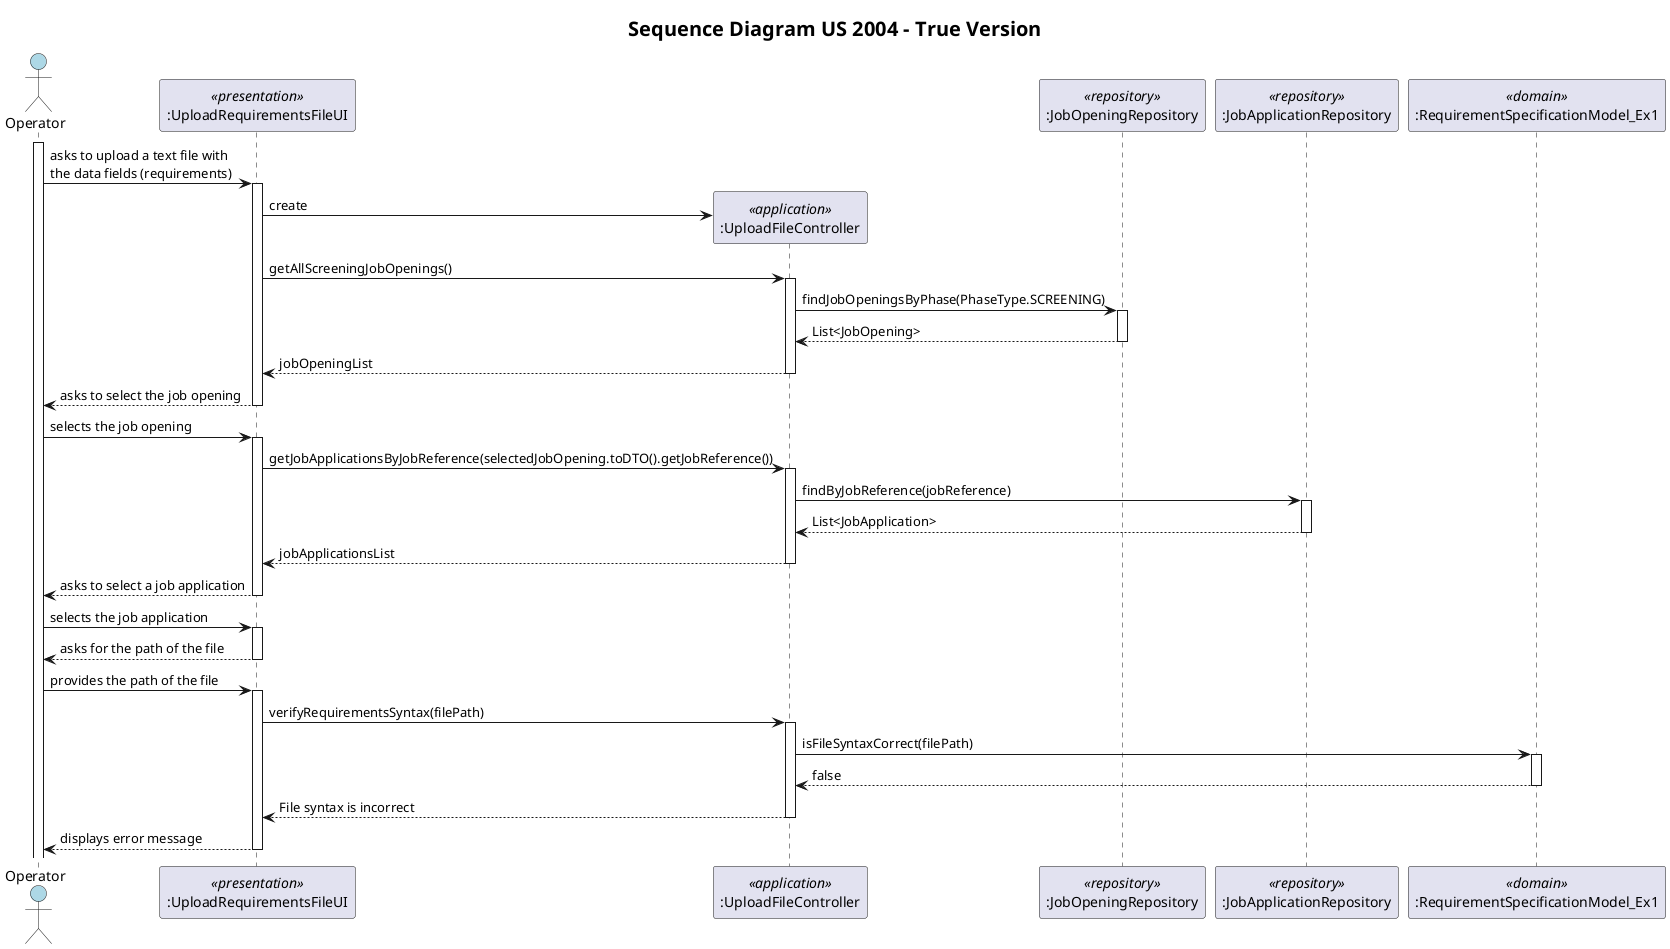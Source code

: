 @startuml
title <size:20>Sequence Diagram US 2004 - True Version</size>

'http://plantuml.com/skinparam.html
skinparam monochrome false
skinparam packageStyle rect
skinparam defaultFontName FG Virgil
skinparam shadowing false

actor Operator as Actor #lightblue
participant ":UploadRequirementsFileUI" as UI <<presentation>>
participant ":UploadFileController" as controller <<application>>
participant ":JobOpeningRepository" as openingrepo <<repository>>
participant ":JobApplicationRepository" as applicationrepo <<repository>>
participant ":RequirementSpecificationModel_Ex1" as requeriment <<domain>>

activate Actor
Actor -> UI : asks to upload a text file with \nthe data fields (requirements)
activate UI
UI -> controller**: create
UI -> controller: getAllScreeningJobOpenings()
activate controller
controller -> openingrepo: findJobOpeningsByPhase(PhaseType.SCREENING)
activate openingrepo
openingrepo --> controller: List<JobOpening>
deactivate openingrepo
controller --> UI: jobOpeningList
deactivate controller
UI --> Actor: asks to select the job opening
deactivate UI
Actor -> UI: selects the job opening
activate UI
UI -> controller: getJobApplicationsByJobReference(selectedJobOpening.toDTO().getJobReference())
activate controller
controller -> applicationrepo: findByJobReference(jobReference)
activate applicationrepo
applicationrepo --> controller: List<JobApplication>
deactivate applicationrepo
controller --> UI: jobApplicationsList
deactivate controller
UI --> Actor: asks to select a job application
deactivate UI
Actor -> UI: selects the job application
activate UI
UI --> Actor: asks for the path of the file
deactivate UI
Actor -> UI: provides the path of the file
activate UI
UI -> controller: verifyRequirementsSyntax(filePath)
activate controller
controller ->requeriment: isFileSyntaxCorrect(filePath)
activate requeriment
requeriment --> controller: false
deactivate requeriment
controller --> UI: File syntax is incorrect
deactivate controller
UI --> Actor: displays error message
deactivate UI

@enduml
